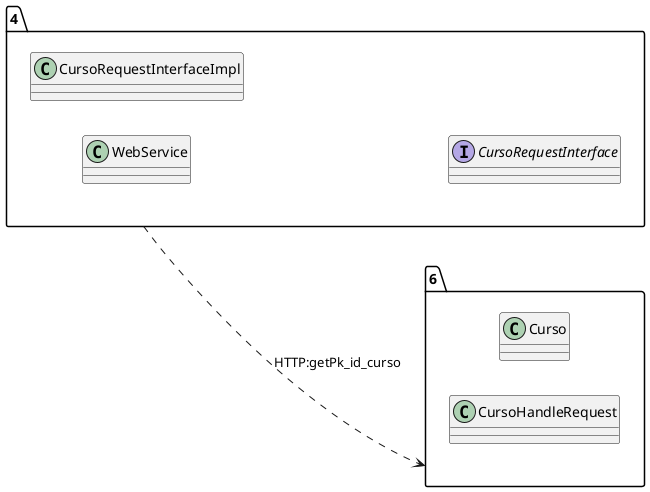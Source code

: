 @startuml 
allow_mixing
left to right direction
package "4"{
class WebService
class CursoRequestInterfaceImpl
interface CursoRequestInterface

}
package "6"{
class Curso
class CursoHandleRequest

}
"4" ..> "6":HTTP:getPk_id_curso
@enduml